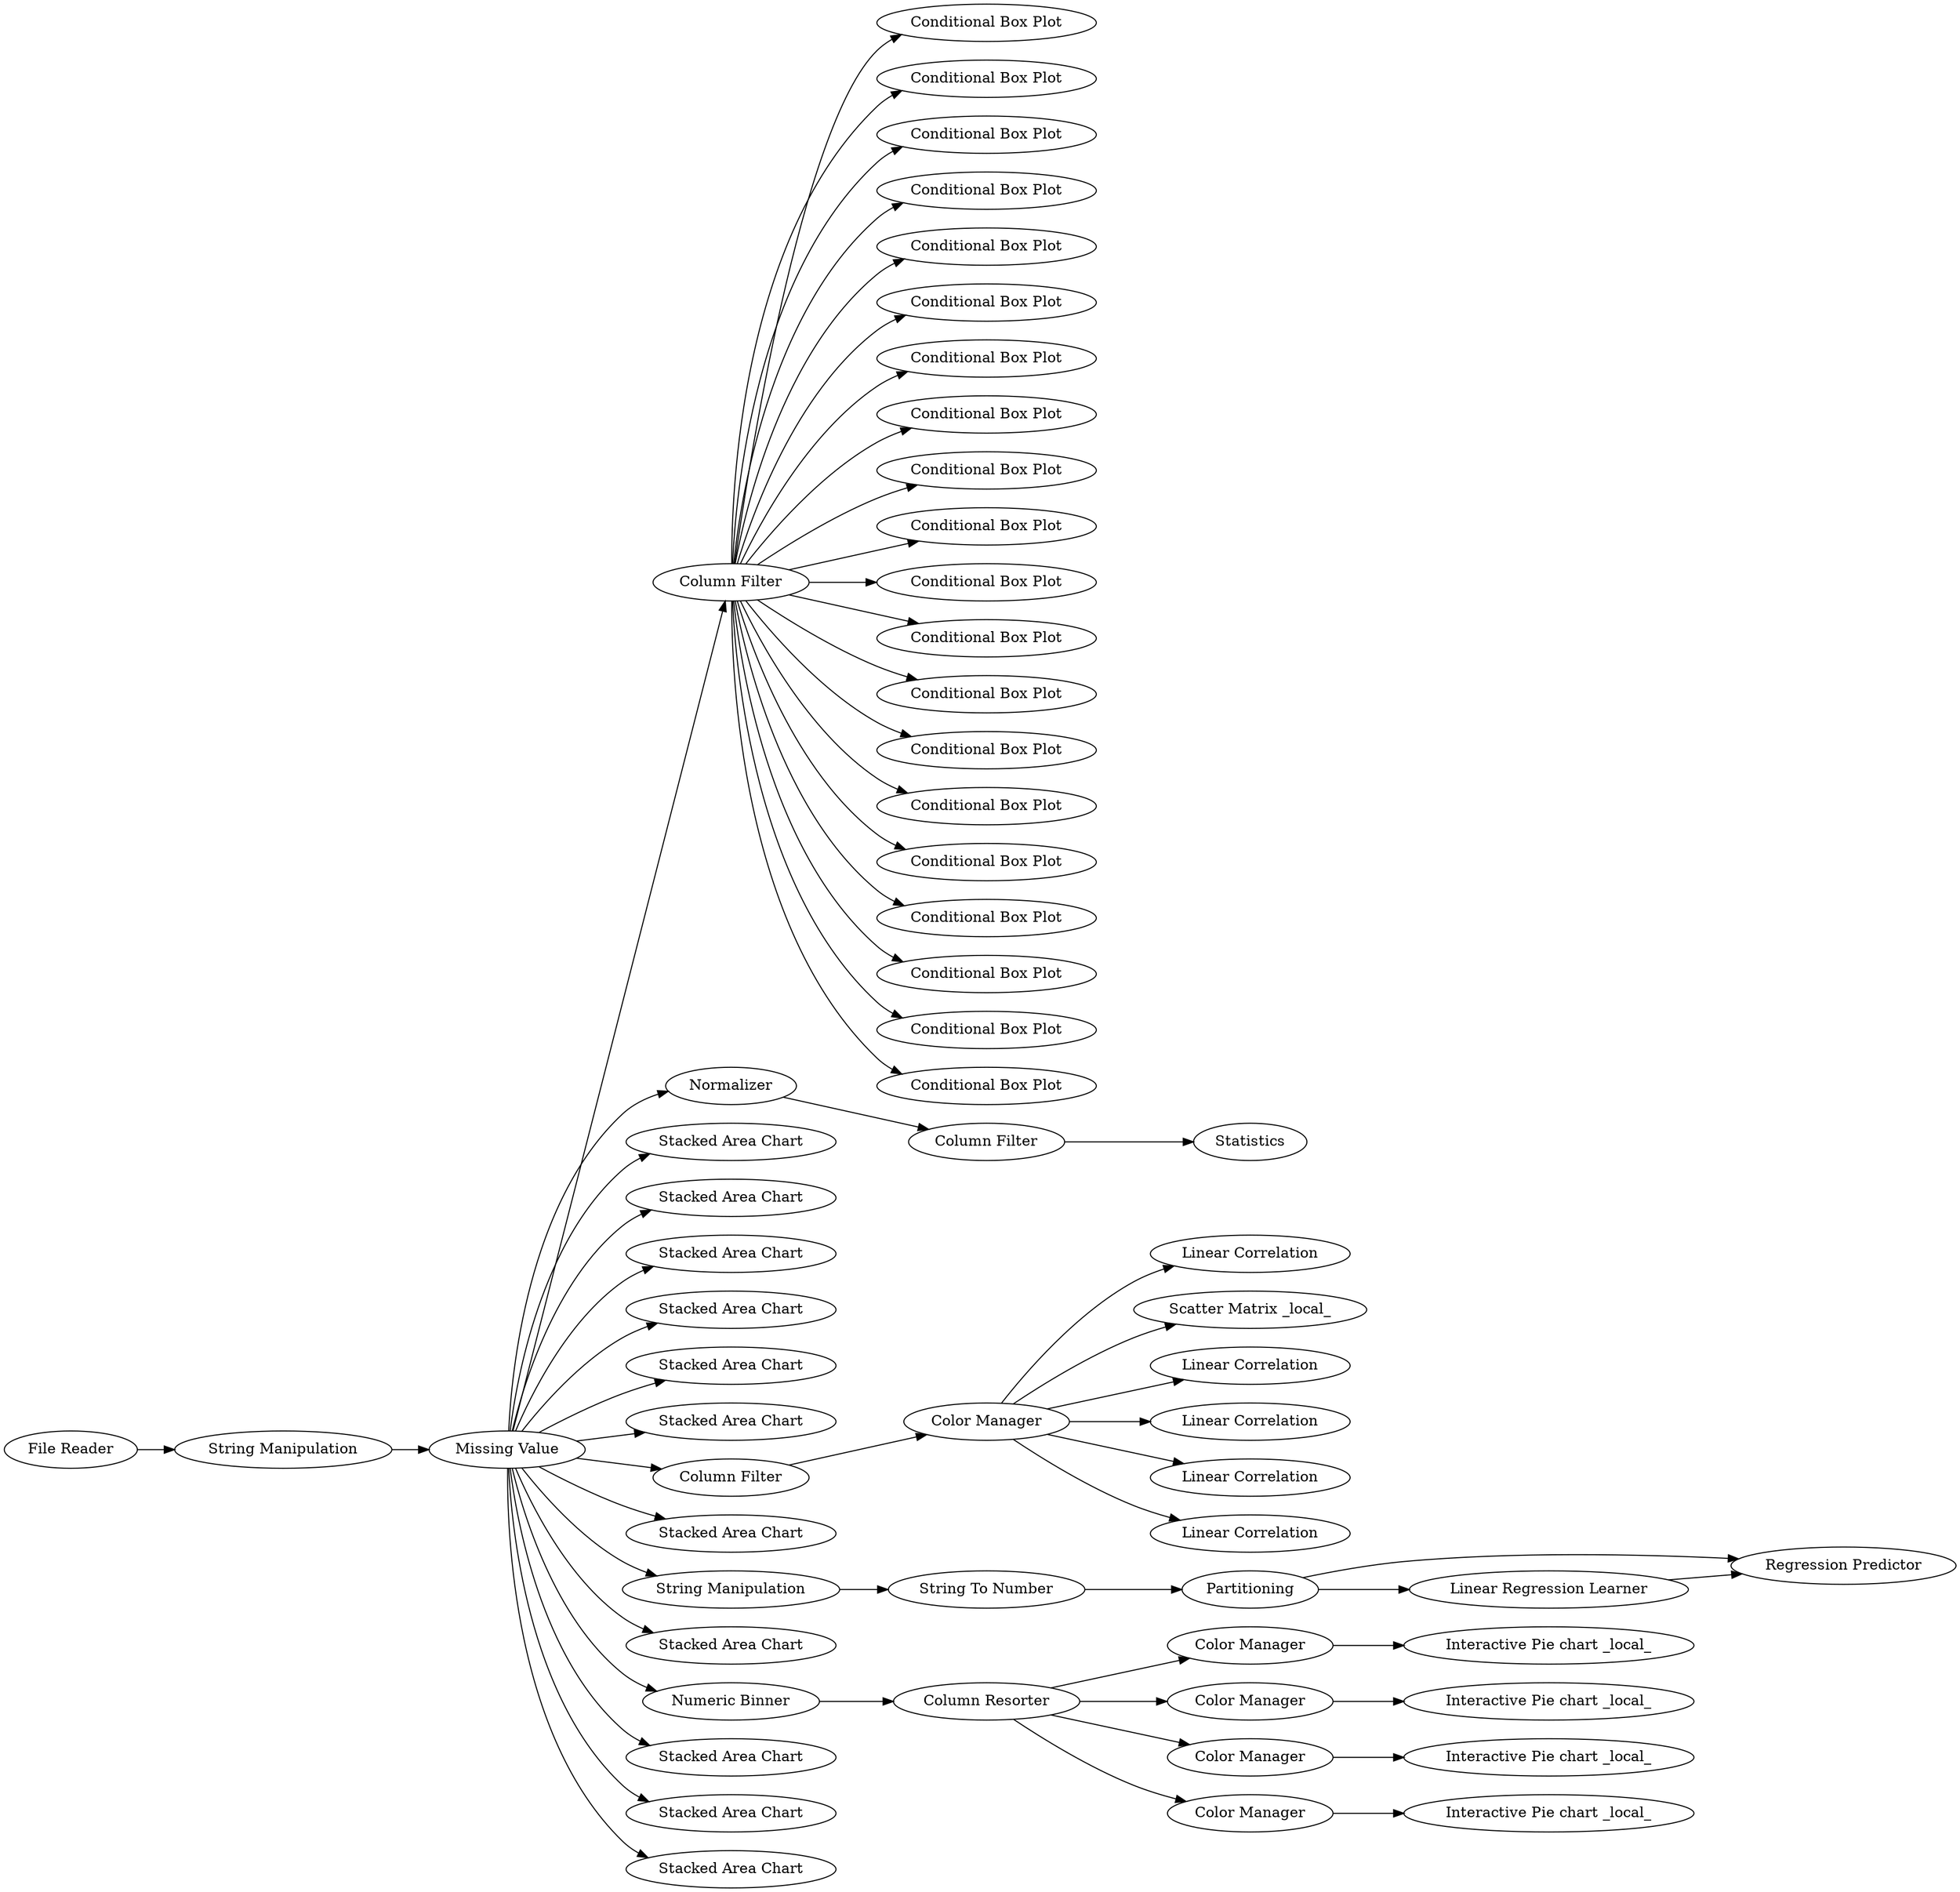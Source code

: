 digraph {
	14 -> 16
	37 -> 68
	37 -> 51
	73 -> 71
	14 -> 17
	23 -> 24
	3 -> 37
	3 -> 62
	37 -> 40
	16 -> 20
	37 -> 66
	30 -> 32
	3 -> 59
	37 -> 49
	37 -> 50
	37 -> 41
	76 -> 73
	30 -> 33
	3 -> 57
	37 -> 48
	37 -> 44
	3 -> 56
	18 -> 22
	14 -> 15
	1 -> 2
	37 -> 52
	37 -> 42
	37 -> 38
	37 -> 47
	37 -> 43
	15 -> 19
	24 -> 31
	17 -> 21
	3 -> 55
	30 -> 36
	37 -> 53
	14 -> 18
	37 -> 67
	37 -> 46
	3 -> 60
	25 -> 30
	3 -> 54
	3 -> 75
	73 -> 70
	3 -> 23
	70 -> 71
	75 -> 76
	3 -> 25
	37 -> 39
	3 -> 64
	4 -> 14
	3 -> 4
	30 -> 65
	30 -> 34
	3 -> 58
	37 -> 69
	30 -> 35
	37 -> 45
	2 -> 3
	3 -> 63
	3 -> 61
	57 [label="Stacked Area Chart"]
	55 [label="Stacked Area Chart"]
	45 [label="Conditional Box Plot"]
	52 [label="Conditional Box Plot"]
	18 [label="Color Manager"]
	21 [label="Interactive Pie chart _local_"]
	58 [label="Stacked Area Chart"]
	32 [label="Linear Correlation"]
	17 [label="Color Manager"]
	3 [label="Missing Value"]
	19 [label="Interactive Pie chart _local_"]
	24 [label="Column Filter"]
	64 [label="Stacked Area Chart"]
	49 [label="Conditional Box Plot"]
	41 [label="Conditional Box Plot"]
	31 [label=Statistics]
	51 [label="Conditional Box Plot"]
	56 [label="Stacked Area Chart"]
	15 [label="Color Manager"]
	25 [label="Column Filter"]
	54 [label="Stacked Area Chart"]
	75 [label="String Manipulation"]
	59 [label="Stacked Area Chart"]
	16 [label="Color Manager"]
	48 [label="Conditional Box Plot"]
	50 [label="Conditional Box Plot"]
	1 [label="File Reader"]
	42 [label="Conditional Box Plot"]
	22 [label="Interactive Pie chart _local_"]
	53 [label="Conditional Box Plot"]
	68 [label="Conditional Box Plot"]
	67 [label="Conditional Box Plot"]
	23 [label=Normalizer]
	4 [label="Numeric Binner"]
	47 [label="Conditional Box Plot"]
	63 [label="Stacked Area Chart"]
	61 [label="Stacked Area Chart"]
	76 [label="String To Number"]
	14 [label="Column Resorter"]
	38 [label="Conditional Box Plot"]
	60 [label="Stacked Area Chart"]
	73 [label=Partitioning]
	20 [label="Interactive Pie chart _local_"]
	35 [label="Linear Correlation"]
	44 [label="Conditional Box Plot"]
	62 [label="Stacked Area Chart"]
	34 [label="Linear Correlation"]
	43 [label="Conditional Box Plot"]
	66 [label="Conditional Box Plot"]
	65 [label="Linear Correlation"]
	36 [label="Linear Correlation"]
	69 [label="Conditional Box Plot"]
	46 [label="Conditional Box Plot"]
	70 [label="Linear Regression Learner"]
	71 [label="Regression Predictor"]
	40 [label="Conditional Box Plot"]
	39 [label="Conditional Box Plot"]
	33 [label="Scatter Matrix _local_"]
	30 [label="Color Manager"]
	2 [label="String Manipulation"]
	37 [label="Column Filter"]
	rankdir=LR
}
